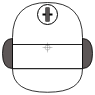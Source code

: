 <mxfile version="26.0.9">
  <diagram name="Page-1" id="kg1YCNrocC6GO0OkNL-p">
    <mxGraphModel dx="279" dy="179" grid="1" gridSize="10" guides="1" tooltips="1" connect="1" arrows="1" fold="1" page="1" pageScale="1" pageWidth="850" pageHeight="1100" math="0" shadow="0">
      <root>
        <mxCell id="0" />
        <mxCell id="1" parent="0" />
        <mxCell id="RP6MpVQTFjgYOarHXQmH-31" value="" style="rounded=0;whiteSpace=wrap;html=1;strokeWidth=0.4;" parent="1" vertex="1">
          <mxGeometry x="254" y="190" width="35" height="12" as="geometry" />
        </mxCell>
        <mxCell id="RP6MpVQTFjgYOarHXQmH-6" value="" style="shape=delay;whiteSpace=wrap;html=1;rotation=90;strokeWidth=0.4;movable=1;resizable=1;rotatable=1;deletable=1;editable=1;locked=0;connectable=1;" parent="1" vertex="1">
          <mxGeometry x="265.63" y="190.5" width="11.75" height="35" as="geometry" />
        </mxCell>
        <mxCell id="RP6MpVQTFjgYOarHXQmH-7" value="" style="shape=delay;whiteSpace=wrap;html=1;rotation=-90;strokeWidth=0.4;movable=1;resizable=1;rotatable=1;deletable=1;editable=1;locked=0;connectable=1;" parent="1" vertex="1">
          <mxGeometry x="261" y="162" width="21" height="35" as="geometry" />
        </mxCell>
        <mxCell id="RP6MpVQTFjgYOarHXQmH-8" value="" style="shape=or;whiteSpace=wrap;html=1;strokeWidth=0.4;fillColor=light-dark(#5c5656, #ededed);movable=1;resizable=1;rotatable=1;deletable=1;editable=1;locked=0;connectable=1;" parent="1" vertex="1">
          <mxGeometry x="289" y="187" width="5" height="15" as="geometry" />
        </mxCell>
        <mxCell id="RP6MpVQTFjgYOarHXQmH-9" value="" style="shape=or;whiteSpace=wrap;html=1;rotation=-180;strokeWidth=0.4;fillColor=light-dark(#5d5656, #ededed);strokeColor=light-dark(#000000,#FFFFFF);perimeterSpacing=0;movable=1;resizable=1;rotatable=1;deletable=1;editable=1;locked=0;connectable=1;" parent="1" vertex="1">
          <mxGeometry x="249" y="187" width="5" height="15" as="geometry" />
        </mxCell>
        <mxCell id="RP6MpVQTFjgYOarHXQmH-10" value="" style="ellipse;whiteSpace=wrap;html=1;aspect=fixed;strokeWidth=0.5;fillColor=none;movable=1;resizable=1;rotatable=1;deletable=1;editable=1;locked=0;connectable=1;" parent="1" vertex="1">
          <mxGeometry x="266.51" y="170" width="10" height="10" as="geometry" />
        </mxCell>
        <mxCell id="RP6MpVQTFjgYOarHXQmH-11" value="" style="rounded=0;whiteSpace=wrap;html=1;strokeWidth=0.3;fillColor=#000000;strokeColor=none;movable=1;resizable=1;rotatable=1;deletable=1;editable=1;locked=0;connectable=1;" parent="1" vertex="1">
          <mxGeometry x="269" y="174.5" width="5" height="1" as="geometry" />
        </mxCell>
        <mxCell id="RP6MpVQTFjgYOarHXQmH-12" value="" style="rounded=1;whiteSpace=wrap;html=1;strokeWidth=0.2;fillColor=light-dark(#575353, #ededed);movable=1;resizable=1;rotatable=1;deletable=1;editable=1;locked=0;connectable=1;" parent="1" vertex="1">
          <mxGeometry x="270.51" y="171.5" width="2" height="7" as="geometry" />
        </mxCell>
        <mxCell id="RP6MpVQTFjgYOarHXQmH-23" value="" style="ellipse;whiteSpace=wrap;html=1;aspect=fixed;fillColor=none;strokeWidth=0.1;movable=1;resizable=1;rotatable=1;deletable=1;editable=1;locked=0;connectable=1;" parent="1" vertex="1">
          <mxGeometry x="270.25" y="190.25" width="2.5" height="2.5" as="geometry" />
        </mxCell>
        <mxCell id="RP6MpVQTFjgYOarHXQmH-28" value="" style="shape=umlDestroy;whiteSpace=wrap;html=1;strokeWidth=0.1;targetShapes=umlLifeline;rotation=-45;movable=1;resizable=1;rotatable=1;deletable=1;editable=1;locked=0;connectable=1;" parent="1" vertex="1">
          <mxGeometry x="269.75" y="189.75" width="3.5" height="3.5" as="geometry" />
        </mxCell>
      </root>
    </mxGraphModel>
  </diagram>
</mxfile>
